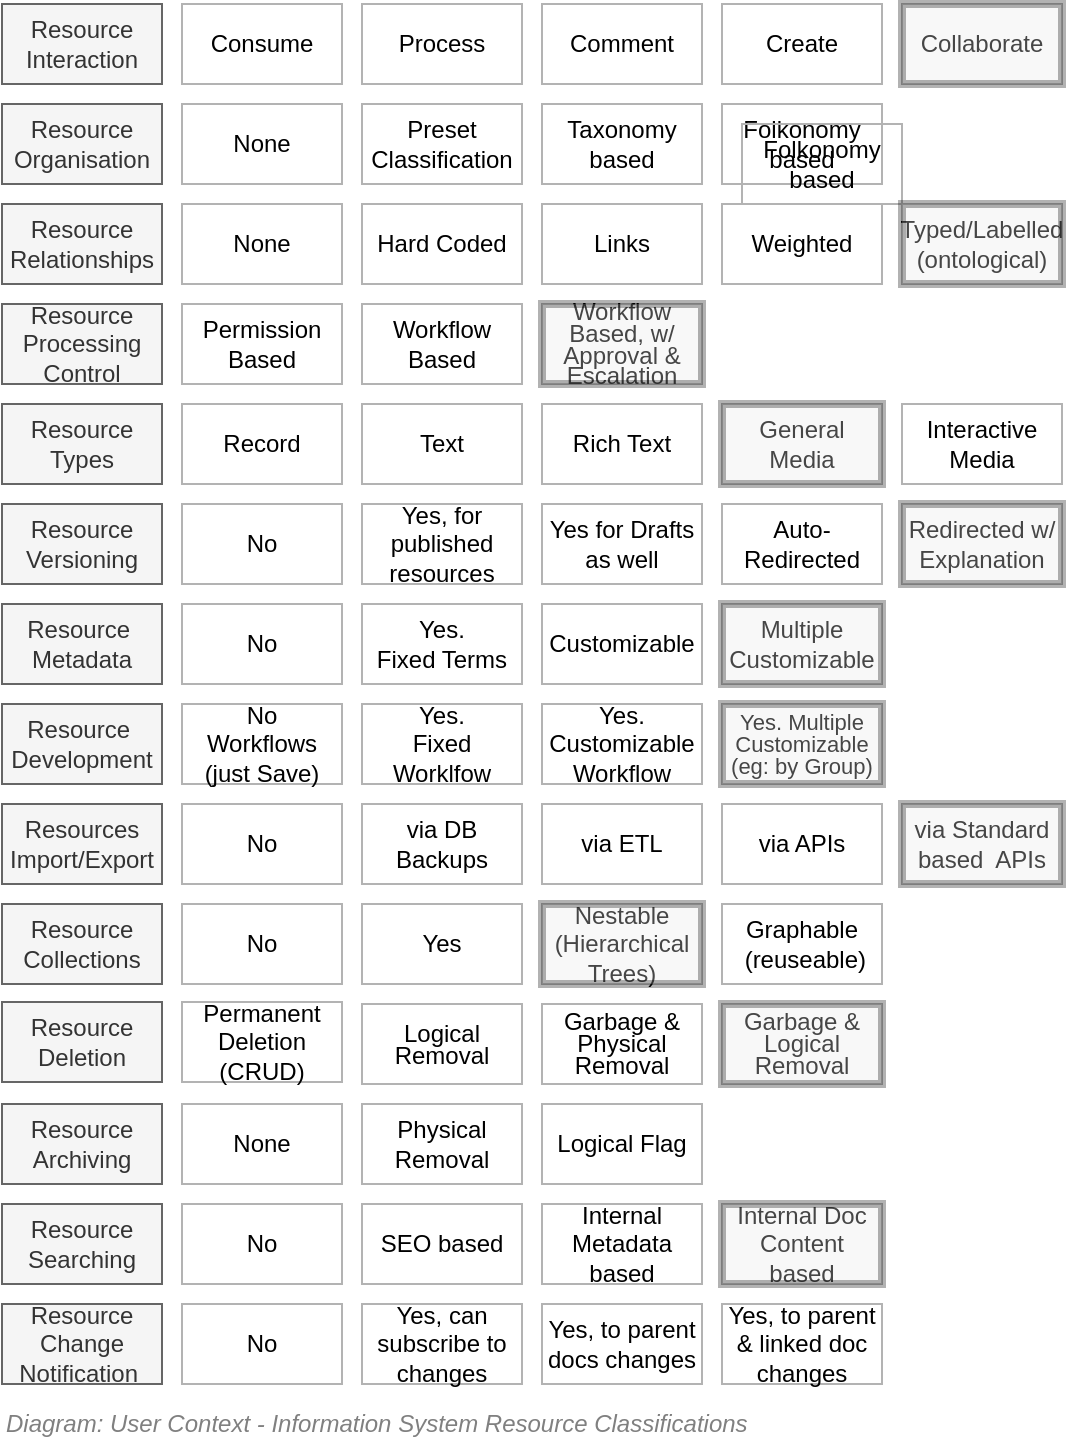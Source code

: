 <mxfile compressed="false" version="17.5.0" type="google">
  <diagram id="2QMbMTIytGWuBn-0junR" name="User Context/Resource Classifications">
    <mxGraphModel grid="1" page="1" gridSize="10" guides="1" tooltips="1" connect="1" arrows="1" fold="1" pageScale="1" pageWidth="850" pageHeight="1100" math="0" shadow="0">
      <root>
        <mxCell id="gPSXmgNhfjr7eHuJ0MvQ-0" />
        <mxCell id="gPSXmgNhfjr7eHuJ0MvQ-1" parent="gPSXmgNhfjr7eHuJ0MvQ-0" />
        <mxCell id="gPSXmgNhfjr7eHuJ0MvQ-2" value="Resource&lt;br&gt;Interaction" style="rounded=0;whiteSpace=wrap;html=1;shadow=0;glass=0;comic=0;strokeColor=#666666;fillColor=#f5f5f5;fontSize=12;align=center;fontColor=#333333;" vertex="1" parent="gPSXmgNhfjr7eHuJ0MvQ-1">
          <mxGeometry x="120" y="200" width="80" height="40" as="geometry" />
        </mxCell>
        <mxCell id="gPSXmgNhfjr7eHuJ0MvQ-3" value="Consume" style="rounded=0;whiteSpace=wrap;html=1;shadow=0;glass=0;comic=0;strokeColor=#B3B3B3;fillColor=none;fontSize=12;align=center;" vertex="1" parent="gPSXmgNhfjr7eHuJ0MvQ-1">
          <mxGeometry x="210" y="200" width="80" height="40" as="geometry" />
        </mxCell>
        <mxCell id="gPSXmgNhfjr7eHuJ0MvQ-4" value="Comment" style="rounded=0;whiteSpace=wrap;html=1;shadow=0;glass=0;comic=0;strokeColor=#B3B3B3;fillColor=none;fontSize=12;align=center;" vertex="1" parent="gPSXmgNhfjr7eHuJ0MvQ-1">
          <mxGeometry x="390" y="200" width="80" height="40" as="geometry" />
        </mxCell>
        <mxCell id="gPSXmgNhfjr7eHuJ0MvQ-5" value="Collaborate" style="rounded=0;whiteSpace=wrap;html=1;shadow=0;glass=0;comic=0;strokeColor=#B3B3B3;fillColor=none;fontSize=12;align=center;" vertex="1" parent="gPSXmgNhfjr7eHuJ0MvQ-1">
          <mxGeometry x="570" y="200" width="80" height="40" as="geometry" />
        </mxCell>
        <mxCell id="gPSXmgNhfjr7eHuJ0MvQ-6" value="Create" style="rounded=0;whiteSpace=wrap;html=1;shadow=0;glass=0;comic=0;strokeColor=#B3B3B3;fillColor=none;fontSize=12;align=center;" vertex="1" parent="gPSXmgNhfjr7eHuJ0MvQ-1">
          <mxGeometry x="480" y="200" width="80" height="40" as="geometry" />
        </mxCell>
        <mxCell id="gPSXmgNhfjr7eHuJ0MvQ-7" value="Resource Types" style="rounded=0;whiteSpace=wrap;html=1;shadow=0;glass=0;comic=0;strokeColor=#666666;fillColor=#f5f5f5;fontSize=12;align=center;fontColor=#333333;" vertex="1" parent="gPSXmgNhfjr7eHuJ0MvQ-1">
          <mxGeometry x="120" y="400" width="80" height="40" as="geometry" />
        </mxCell>
        <mxCell id="gPSXmgNhfjr7eHuJ0MvQ-8" value="Resource&amp;nbsp;&lt;br style=&quot;font-size: 12px&quot;&gt;Development" style="rounded=0;whiteSpace=wrap;html=1;shadow=0;glass=0;comic=0;strokeColor=#666666;fillColor=#f5f5f5;fontSize=12;align=center;fontColor=#333333;" vertex="1" parent="gPSXmgNhfjr7eHuJ0MvQ-1">
          <mxGeometry x="120" y="550" width="80" height="40" as="geometry" />
        </mxCell>
        <mxCell id="gPSXmgNhfjr7eHuJ0MvQ-9" value="No&lt;br&gt;Workflows (just Save)" style="rounded=0;whiteSpace=wrap;html=1;shadow=0;glass=0;comic=0;strokeColor=#B3B3B3;fillColor=none;fontSize=12;align=center;" vertex="1" parent="gPSXmgNhfjr7eHuJ0MvQ-1">
          <mxGeometry x="210" y="550" width="80" height="40" as="geometry" />
        </mxCell>
        <mxCell id="gPSXmgNhfjr7eHuJ0MvQ-10" value="Yes.&lt;br style=&quot;font-size: 12px&quot;&gt;Fixed Worklfow" style="rounded=0;whiteSpace=wrap;html=1;shadow=0;glass=0;comic=0;strokeColor=#B3B3B3;fillColor=none;fontSize=12;align=center;" vertex="1" parent="gPSXmgNhfjr7eHuJ0MvQ-1">
          <mxGeometry x="300" y="550" width="80" height="40" as="geometry" />
        </mxCell>
        <mxCell id="gPSXmgNhfjr7eHuJ0MvQ-11" value="Yes.&lt;br&gt;Customizable Workflow" style="rounded=0;whiteSpace=wrap;html=1;shadow=0;glass=0;comic=0;strokeColor=#B3B3B3;fillColor=none;fontSize=12;align=center;" vertex="1" parent="gPSXmgNhfjr7eHuJ0MvQ-1">
          <mxGeometry x="390" y="550" width="80" height="40" as="geometry" />
        </mxCell>
        <mxCell id="gPSXmgNhfjr7eHuJ0MvQ-12" value="&lt;p style=&quot;line-height: 100% ; font-size: 11px&quot;&gt;Yes. Multiple&lt;br style=&quot;font-size: 12px&quot;&gt;Customizable (eg: by Group)&lt;/p&gt;" style="rounded=0;whiteSpace=wrap;html=1;shadow=0;glass=0;comic=0;strokeColor=#B3B3B3;fillColor=none;fontSize=12;align=center;" vertex="1" parent="gPSXmgNhfjr7eHuJ0MvQ-1">
          <mxGeometry x="480" y="550" width="80" height="40" as="geometry" />
        </mxCell>
        <mxCell id="gPSXmgNhfjr7eHuJ0MvQ-13" value="Resource&amp;nbsp;&lt;br style=&quot;font-size: 12px&quot;&gt;Metadata" style="rounded=0;whiteSpace=wrap;html=1;shadow=0;glass=0;comic=0;strokeColor=#666666;fillColor=#f5f5f5;fontSize=12;align=center;fontColor=#333333;" vertex="1" parent="gPSXmgNhfjr7eHuJ0MvQ-1">
          <mxGeometry x="120" y="500" width="80" height="40" as="geometry" />
        </mxCell>
        <mxCell id="gPSXmgNhfjr7eHuJ0MvQ-14" value="No" style="rounded=0;whiteSpace=wrap;html=1;shadow=0;glass=0;comic=0;strokeColor=#B3B3B3;fillColor=none;fontSize=12;align=center;" vertex="1" parent="gPSXmgNhfjr7eHuJ0MvQ-1">
          <mxGeometry x="210" y="500" width="80" height="40" as="geometry" />
        </mxCell>
        <mxCell id="gPSXmgNhfjr7eHuJ0MvQ-15" value="Yes.&lt;br style=&quot;font-size: 12px&quot;&gt;Fixed Terms" style="rounded=0;whiteSpace=wrap;html=1;shadow=0;glass=0;comic=0;strokeColor=#B3B3B3;fillColor=none;fontSize=12;align=center;" vertex="1" parent="gPSXmgNhfjr7eHuJ0MvQ-1">
          <mxGeometry x="300" y="500" width="80" height="40" as="geometry" />
        </mxCell>
        <mxCell id="gPSXmgNhfjr7eHuJ0MvQ-16" value="Customizable" style="rounded=0;whiteSpace=wrap;html=1;shadow=0;glass=0;comic=0;strokeColor=#B3B3B3;fillColor=none;fontSize=12;align=center;" vertex="1" parent="gPSXmgNhfjr7eHuJ0MvQ-1">
          <mxGeometry x="390" y="500" width="80" height="40" as="geometry" />
        </mxCell>
        <mxCell id="gPSXmgNhfjr7eHuJ0MvQ-17" value="Multiple&lt;br style=&quot;font-size: 12px;&quot;&gt;Customizable" style="rounded=0;whiteSpace=wrap;html=1;shadow=0;glass=0;comic=0;strokeColor=#B3B3B3;fillColor=none;fontSize=12;align=center;" vertex="1" parent="gPSXmgNhfjr7eHuJ0MvQ-1">
          <mxGeometry x="480" y="500" width="80" height="40" as="geometry" />
        </mxCell>
        <mxCell id="gPSXmgNhfjr7eHuJ0MvQ-18" value="No" style="rounded=0;whiteSpace=wrap;html=1;shadow=0;glass=0;comic=0;strokeColor=#B3B3B3;fillColor=none;fontSize=12;align=center;" vertex="1" parent="gPSXmgNhfjr7eHuJ0MvQ-1">
          <mxGeometry x="210" y="450" width="80" height="40" as="geometry" />
        </mxCell>
        <mxCell id="gPSXmgNhfjr7eHuJ0MvQ-19" value="Resource Versioning" style="rounded=0;whiteSpace=wrap;html=1;shadow=0;glass=0;comic=0;strokeColor=#666666;fillColor=#f5f5f5;fontSize=12;align=center;fontColor=#333333;" vertex="1" parent="gPSXmgNhfjr7eHuJ0MvQ-1">
          <mxGeometry x="120" y="450" width="80" height="40" as="geometry" />
        </mxCell>
        <mxCell id="gPSXmgNhfjr7eHuJ0MvQ-20" value="Yes, for published resources" style="rounded=0;whiteSpace=wrap;html=1;shadow=0;glass=0;comic=0;strokeColor=#B3B3B3;fillColor=none;fontSize=12;align=center;" vertex="1" parent="gPSXmgNhfjr7eHuJ0MvQ-1">
          <mxGeometry x="300" y="450" width="80" height="40" as="geometry" />
        </mxCell>
        <mxCell id="gPSXmgNhfjr7eHuJ0MvQ-21" value="Redirected w/ Explanation" style="rounded=0;whiteSpace=wrap;html=1;shadow=0;glass=0;comic=0;strokeColor=#B3B3B3;fillColor=none;fontSize=12;align=center;" vertex="1" parent="gPSXmgNhfjr7eHuJ0MvQ-1">
          <mxGeometry x="570" y="450" width="80" height="40" as="geometry" />
        </mxCell>
        <mxCell id="gPSXmgNhfjr7eHuJ0MvQ-22" value="Record" style="rounded=0;whiteSpace=wrap;html=1;shadow=0;glass=0;comic=0;strokeColor=#B3B3B3;fillColor=none;fontSize=12;align=center;" vertex="1" parent="gPSXmgNhfjr7eHuJ0MvQ-1">
          <mxGeometry x="210" y="400" width="80" height="40" as="geometry" />
        </mxCell>
        <mxCell id="gPSXmgNhfjr7eHuJ0MvQ-23" value="Resource Processing Control" style="rounded=0;whiteSpace=wrap;html=1;shadow=0;glass=0;comic=0;strokeColor=#666666;fillColor=#f5f5f5;fontSize=12;align=center;fontColor=#333333;" vertex="1" parent="gPSXmgNhfjr7eHuJ0MvQ-1">
          <mxGeometry x="120" y="350" width="80" height="40" as="geometry" />
        </mxCell>
        <mxCell id="gPSXmgNhfjr7eHuJ0MvQ-24" value="Permission Based" style="rounded=0;whiteSpace=wrap;html=1;shadow=0;glass=0;comic=0;strokeColor=#B3B3B3;fillColor=none;fontSize=12;align=center;" vertex="1" parent="gPSXmgNhfjr7eHuJ0MvQ-1">
          <mxGeometry x="210" y="350" width="80" height="40" as="geometry" />
        </mxCell>
        <mxCell id="gPSXmgNhfjr7eHuJ0MvQ-25" value="Workflow Based" style="rounded=0;whiteSpace=wrap;html=1;shadow=0;glass=0;comic=0;strokeColor=#B3B3B3;fillColor=none;fontSize=12;align=center;" vertex="1" parent="gPSXmgNhfjr7eHuJ0MvQ-1">
          <mxGeometry x="300" y="350" width="80" height="40" as="geometry" />
        </mxCell>
        <mxCell id="gPSXmgNhfjr7eHuJ0MvQ-26" value="&lt;p style=&quot;line-height: 90%&quot;&gt;Workflow Based, w/ Approval &amp;amp; Escalation&lt;/p&gt;" style="rounded=0;whiteSpace=wrap;html=1;shadow=0;glass=0;comic=0;strokeColor=#B3B3B3;fillColor=none;fontSize=12;align=center;" vertex="1" parent="gPSXmgNhfjr7eHuJ0MvQ-1">
          <mxGeometry x="390" y="350" width="80" height="40" as="geometry" />
        </mxCell>
        <mxCell id="gPSXmgNhfjr7eHuJ0MvQ-27" value="Resource Deletion" style="rounded=0;whiteSpace=wrap;html=1;shadow=0;glass=0;comic=0;strokeColor=#666666;fillColor=#f5f5f5;fontSize=12;align=center;fontColor=#333333;" vertex="1" parent="gPSXmgNhfjr7eHuJ0MvQ-1">
          <mxGeometry x="120" y="699" width="80" height="40" as="geometry" />
        </mxCell>
        <mxCell id="gPSXmgNhfjr7eHuJ0MvQ-28" value="Permanent Deletion (CRUD)" style="rounded=0;whiteSpace=wrap;html=1;shadow=0;glass=0;comic=0;strokeColor=#B3B3B3;fillColor=none;fontSize=12;align=center;" vertex="1" parent="gPSXmgNhfjr7eHuJ0MvQ-1">
          <mxGeometry x="210" y="699" width="80" height="40" as="geometry" />
        </mxCell>
        <mxCell id="gPSXmgNhfjr7eHuJ0MvQ-31" value="Resources&lt;br&gt;Import/Export &lt;br&gt;" style="rounded=0;whiteSpace=wrap;html=1;shadow=0;glass=0;comic=0;strokeColor=#666666;fillColor=#f5f5f5;fontSize=12;align=center;fontColor=#333333;" vertex="1" parent="gPSXmgNhfjr7eHuJ0MvQ-1">
          <mxGeometry x="120" y="600" width="80" height="40" as="geometry" />
        </mxCell>
        <mxCell id="gPSXmgNhfjr7eHuJ0MvQ-32" value="No" style="rounded=0;whiteSpace=wrap;html=1;shadow=0;glass=0;comic=0;strokeColor=#B3B3B3;fillColor=none;fontSize=12;align=center;" vertex="1" parent="gPSXmgNhfjr7eHuJ0MvQ-1">
          <mxGeometry x="210" y="600" width="80" height="40" as="geometry" />
        </mxCell>
        <mxCell id="gPSXmgNhfjr7eHuJ0MvQ-33" value="via ETL" style="rounded=0;whiteSpace=wrap;html=1;shadow=0;glass=0;comic=0;strokeColor=#B3B3B3;fillColor=none;fontSize=12;align=center;" vertex="1" parent="gPSXmgNhfjr7eHuJ0MvQ-1">
          <mxGeometry x="390" y="600" width="80" height="40" as="geometry" />
        </mxCell>
        <mxCell id="gPSXmgNhfjr7eHuJ0MvQ-34" value="via DB Backups" style="rounded=0;whiteSpace=wrap;html=1;shadow=0;glass=0;comic=0;strokeColor=#B3B3B3;fillColor=none;fontSize=12;align=center;" vertex="1" parent="gPSXmgNhfjr7eHuJ0MvQ-1">
          <mxGeometry x="300" y="600" width="80" height="40" as="geometry" />
        </mxCell>
        <mxCell id="gPSXmgNhfjr7eHuJ0MvQ-35" value="via APIs" style="rounded=0;whiteSpace=wrap;html=1;shadow=0;glass=0;comic=0;strokeColor=#B3B3B3;fillColor=none;fontSize=12;align=center;" vertex="1" parent="gPSXmgNhfjr7eHuJ0MvQ-1">
          <mxGeometry x="480" y="600" width="80" height="40" as="geometry" />
        </mxCell>
        <mxCell id="gPSXmgNhfjr7eHuJ0MvQ-36" value="via Standard based&amp;nbsp; APIs" style="rounded=0;whiteSpace=wrap;html=1;shadow=0;glass=0;comic=0;strokeColor=#B3B3B3;fillColor=none;fontSize=12;align=center;" vertex="1" parent="gPSXmgNhfjr7eHuJ0MvQ-1">
          <mxGeometry x="570" y="600" width="80" height="40" as="geometry" />
        </mxCell>
        <mxCell id="gPSXmgNhfjr7eHuJ0MvQ-37" value="Resource Collections" style="rounded=0;whiteSpace=wrap;html=1;shadow=0;glass=0;comic=0;strokeColor=#666666;fillColor=#f5f5f5;fontSize=12;align=center;fontColor=#333333;" vertex="1" parent="gPSXmgNhfjr7eHuJ0MvQ-1">
          <mxGeometry x="120" y="650" width="80" height="40" as="geometry" />
        </mxCell>
        <mxCell id="gPSXmgNhfjr7eHuJ0MvQ-38" value="No" style="rounded=0;whiteSpace=wrap;html=1;shadow=0;glass=0;comic=0;strokeColor=#B3B3B3;fillColor=none;fontSize=12;align=center;" vertex="1" parent="gPSXmgNhfjr7eHuJ0MvQ-1">
          <mxGeometry x="210" y="650" width="80" height="40" as="geometry" />
        </mxCell>
        <mxCell id="gPSXmgNhfjr7eHuJ0MvQ-39" value="Yes" style="rounded=0;whiteSpace=wrap;html=1;shadow=0;glass=0;comic=0;strokeColor=#B3B3B3;fillColor=none;fontSize=12;align=center;" vertex="1" parent="gPSXmgNhfjr7eHuJ0MvQ-1">
          <mxGeometry x="300" y="650" width="80" height="40" as="geometry" />
        </mxCell>
        <mxCell id="gPSXmgNhfjr7eHuJ0MvQ-40" value="Nestable (Hierarchical Trees)" style="rounded=0;whiteSpace=wrap;html=1;shadow=0;glass=0;comic=0;strokeColor=#B3B3B3;fillColor=none;fontSize=12;align=center;" vertex="1" parent="gPSXmgNhfjr7eHuJ0MvQ-1">
          <mxGeometry x="390" y="650" width="80" height="40" as="geometry" />
        </mxCell>
        <mxCell id="gPSXmgNhfjr7eHuJ0MvQ-41" value="Graphable&lt;br&gt;&amp;nbsp;(reuseable)" style="rounded=0;whiteSpace=wrap;html=1;shadow=0;glass=0;comic=0;strokeColor=#B3B3B3;fillColor=none;fontSize=12;align=center;" vertex="1" parent="gPSXmgNhfjr7eHuJ0MvQ-1">
          <mxGeometry x="480" y="650" width="80" height="40" as="geometry" />
        </mxCell>
        <mxCell id="gPSXmgNhfjr7eHuJ0MvQ-42" value="Resource Searching" style="rounded=0;whiteSpace=wrap;html=1;shadow=0;glass=0;comic=0;strokeColor=#666666;fillColor=#f5f5f5;fontSize=12;align=center;fontColor=#333333;" vertex="1" parent="gPSXmgNhfjr7eHuJ0MvQ-1">
          <mxGeometry x="120" y="800" width="80" height="40" as="geometry" />
        </mxCell>
        <mxCell id="gPSXmgNhfjr7eHuJ0MvQ-43" value="No" style="rounded=0;whiteSpace=wrap;html=1;shadow=0;glass=0;comic=0;strokeColor=#B3B3B3;fillColor=none;fontSize=12;align=center;" vertex="1" parent="gPSXmgNhfjr7eHuJ0MvQ-1">
          <mxGeometry x="210" y="850" width="80" height="40" as="geometry" />
        </mxCell>
        <mxCell id="gPSXmgNhfjr7eHuJ0MvQ-44" value="SEO based" style="rounded=0;whiteSpace=wrap;html=1;shadow=0;glass=0;comic=0;strokeColor=#B3B3B3;fillColor=none;fontSize=12;align=center;" vertex="1" parent="gPSXmgNhfjr7eHuJ0MvQ-1">
          <mxGeometry x="300" y="800" width="80" height="40" as="geometry" />
        </mxCell>
        <mxCell id="gPSXmgNhfjr7eHuJ0MvQ-45" value="Internal&lt;br&gt;Metadata based" style="rounded=0;whiteSpace=wrap;html=1;shadow=0;glass=0;comic=0;strokeColor=#B3B3B3;fillColor=none;fontSize=12;align=center;" vertex="1" parent="gPSXmgNhfjr7eHuJ0MvQ-1">
          <mxGeometry x="390" y="800" width="80" height="40" as="geometry" />
        </mxCell>
        <mxCell id="gPSXmgNhfjr7eHuJ0MvQ-46" value="Internal Doc Content based" style="rounded=0;whiteSpace=wrap;html=1;shadow=0;glass=0;comic=0;strokeColor=#B3B3B3;fillColor=none;fontSize=12;align=center;" vertex="1" parent="gPSXmgNhfjr7eHuJ0MvQ-1">
          <mxGeometry x="480" y="800" width="80" height="40" as="geometry" />
        </mxCell>
        <mxCell id="gPSXmgNhfjr7eHuJ0MvQ-47" value="Resource&lt;br&gt;Change Notification&amp;nbsp;" style="rounded=0;whiteSpace=wrap;html=1;shadow=0;glass=0;comic=0;strokeColor=#666666;fillColor=#f5f5f5;fontSize=12;align=center;fontColor=#333333;" vertex="1" parent="gPSXmgNhfjr7eHuJ0MvQ-1">
          <mxGeometry x="120" y="850" width="80" height="40" as="geometry" />
        </mxCell>
        <mxCell id="gPSXmgNhfjr7eHuJ0MvQ-48" value="No" style="rounded=0;whiteSpace=wrap;html=1;shadow=0;glass=0;comic=0;strokeColor=#B3B3B3;fillColor=none;fontSize=12;align=center;" vertex="1" parent="gPSXmgNhfjr7eHuJ0MvQ-1">
          <mxGeometry x="210" y="800" width="80" height="40" as="geometry" />
        </mxCell>
        <mxCell id="gPSXmgNhfjr7eHuJ0MvQ-49" value="Yes, can subscribe to changes" style="rounded=0;whiteSpace=wrap;html=1;shadow=0;glass=0;comic=0;strokeColor=#B3B3B3;fillColor=none;fontSize=12;align=center;" vertex="1" parent="gPSXmgNhfjr7eHuJ0MvQ-1">
          <mxGeometry x="300" y="850" width="80" height="40" as="geometry" />
        </mxCell>
        <mxCell id="gPSXmgNhfjr7eHuJ0MvQ-50" value="Yes, to parent &amp;amp; linked doc changes" style="rounded=0;whiteSpace=wrap;html=1;shadow=0;glass=0;comic=0;strokeColor=#B3B3B3;fillColor=none;fontSize=12;align=center;" vertex="1" parent="gPSXmgNhfjr7eHuJ0MvQ-1">
          <mxGeometry x="480" y="850" width="80" height="40" as="geometry" />
        </mxCell>
        <mxCell id="gPSXmgNhfjr7eHuJ0MvQ-51" value="Yes, to parent docs changes" style="rounded=0;whiteSpace=wrap;html=1;shadow=0;glass=0;comic=0;strokeColor=#B3B3B3;fillColor=none;fontSize=12;align=center;" vertex="1" parent="gPSXmgNhfjr7eHuJ0MvQ-1">
          <mxGeometry x="390" y="850" width="80" height="40" as="geometry" />
        </mxCell>
        <mxCell id="gPSXmgNhfjr7eHuJ0MvQ-52" value="Process" style="rounded=0;whiteSpace=wrap;html=1;shadow=0;glass=0;comic=0;strokeColor=#B3B3B3;fillColor=none;fontSize=12;align=center;" vertex="1" parent="gPSXmgNhfjr7eHuJ0MvQ-1">
          <mxGeometry x="300" y="200" width="80" height="40" as="geometry" />
        </mxCell>
        <mxCell id="gPSXmgNhfjr7eHuJ0MvQ-53" value="Resource Organisation" style="rounded=0;whiteSpace=wrap;html=1;shadow=0;glass=0;comic=0;strokeColor=#666666;fillColor=#f5f5f5;fontSize=12;align=center;fontColor=#333333;" vertex="1" parent="gPSXmgNhfjr7eHuJ0MvQ-1">
          <mxGeometry x="120" y="250" width="80" height="40" as="geometry" />
        </mxCell>
        <mxCell id="gPSXmgNhfjr7eHuJ0MvQ-54" value="None" style="rounded=0;whiteSpace=wrap;html=1;shadow=0;glass=0;comic=0;strokeColor=#B3B3B3;fillColor=none;fontSize=12;align=center;" vertex="1" parent="gPSXmgNhfjr7eHuJ0MvQ-1">
          <mxGeometry x="210" y="250" width="80" height="40" as="geometry" />
        </mxCell>
        <mxCell id="gPSXmgNhfjr7eHuJ0MvQ-55" value="Taxonomy based" style="rounded=0;whiteSpace=wrap;html=1;shadow=0;glass=0;comic=0;strokeColor=#B3B3B3;fillColor=none;fontSize=12;align=center;" vertex="1" parent="gPSXmgNhfjr7eHuJ0MvQ-1">
          <mxGeometry x="390" y="250" width="80" height="40" as="geometry" />
        </mxCell>
        <mxCell id="gPSXmgNhfjr7eHuJ0MvQ-57" value="Folkonomy based" style="rounded=0;whiteSpace=wrap;html=1;shadow=0;glass=0;comic=0;strokeColor=#B3B3B3;fillColor=none;fontSize=12;align=center;" vertex="1" parent="gPSXmgNhfjr7eHuJ0MvQ-1">
          <mxGeometry x="480" y="250" width="80" height="40" as="geometry" />
        </mxCell>
        <mxCell id="gPSXmgNhfjr7eHuJ0MvQ-58" value="Preset Classification" style="rounded=0;whiteSpace=wrap;html=1;shadow=0;glass=0;comic=0;strokeColor=#B3B3B3;fillColor=none;fontSize=12;align=center;" vertex="1" parent="gPSXmgNhfjr7eHuJ0MvQ-1">
          <mxGeometry x="300" y="250" width="80" height="40" as="geometry" />
        </mxCell>
        <mxCell id="cUf6KAZf7SIh75PGXc1E-0" value="Resource Relationships" style="rounded=0;whiteSpace=wrap;html=1;shadow=0;glass=0;comic=0;strokeColor=#666666;fillColor=#f5f5f5;fontSize=12;align=center;fontColor=#333333;" vertex="1" parent="gPSXmgNhfjr7eHuJ0MvQ-1">
          <mxGeometry x="120" y="300" width="80" height="40" as="geometry" />
        </mxCell>
        <mxCell id="cUf6KAZf7SIh75PGXc1E-1" value="None" style="rounded=0;whiteSpace=wrap;html=1;shadow=0;glass=0;comic=0;strokeColor=#B3B3B3;fillColor=none;fontSize=12;align=center;" vertex="1" parent="gPSXmgNhfjr7eHuJ0MvQ-1">
          <mxGeometry x="210" y="300" width="80" height="40" as="geometry" />
        </mxCell>
        <mxCell id="cUf6KAZf7SIh75PGXc1E-2" value="Hard Coded" style="rounded=0;whiteSpace=wrap;html=1;shadow=0;glass=0;comic=0;strokeColor=#B3B3B3;fillColor=none;fontSize=12;align=center;" vertex="1" parent="gPSXmgNhfjr7eHuJ0MvQ-1">
          <mxGeometry x="300" y="300" width="80" height="40" as="geometry" />
        </mxCell>
        <mxCell id="cUf6KAZf7SIh75PGXc1E-3" value="Links" style="rounded=0;whiteSpace=wrap;html=1;shadow=0;glass=0;comic=0;strokeColor=#B3B3B3;fillColor=none;fontSize=12;align=center;" vertex="1" parent="gPSXmgNhfjr7eHuJ0MvQ-1">
          <mxGeometry x="390" y="300" width="80" height="40" as="geometry" />
        </mxCell>
        <mxCell id="cUf6KAZf7SIh75PGXc1E-4" value="Weighted" style="rounded=0;whiteSpace=wrap;html=1;shadow=0;glass=0;comic=0;strokeColor=#B3B3B3;fillColor=none;fontSize=12;align=center;" vertex="1" parent="gPSXmgNhfjr7eHuJ0MvQ-1">
          <mxGeometry x="480" y="300" width="80" height="40" as="geometry" />
        </mxCell>
        <mxCell id="cUf6KAZf7SIh75PGXc1E-5" value="Typed/Labelled&lt;br&gt;(ontological)" style="rounded=0;whiteSpace=wrap;html=1;shadow=0;glass=0;comic=0;strokeColor=#B3B3B3;fillColor=none;fontSize=12;align=center;" vertex="1" parent="gPSXmgNhfjr7eHuJ0MvQ-1">
          <mxGeometry x="570" y="300" width="80" height="40" as="geometry" />
        </mxCell>
        <mxCell id="cUf6KAZf7SIh75PGXc1E-7" value="Rich Text" style="rounded=0;whiteSpace=wrap;html=1;shadow=0;glass=0;comic=0;strokeColor=#B3B3B3;fillColor=none;fontSize=12;align=center;" vertex="1" parent="gPSXmgNhfjr7eHuJ0MvQ-1">
          <mxGeometry x="390" y="400" width="80" height="40" as="geometry" />
        </mxCell>
        <mxCell id="cUf6KAZf7SIh75PGXc1E-8" value="Text" style="rounded=0;whiteSpace=wrap;html=1;shadow=0;glass=0;comic=0;strokeColor=#B3B3B3;fillColor=none;fontSize=12;align=center;" vertex="1" parent="gPSXmgNhfjr7eHuJ0MvQ-1">
          <mxGeometry x="300" y="400" width="80" height="40" as="geometry" />
        </mxCell>
        <mxCell id="cUf6KAZf7SIh75PGXc1E-11" value="Interactive Media" style="rounded=0;whiteSpace=wrap;html=1;shadow=0;glass=0;comic=0;strokeColor=#B3B3B3;fillColor=none;fontSize=12;align=center;" vertex="1" parent="gPSXmgNhfjr7eHuJ0MvQ-1">
          <mxGeometry x="570" y="400" width="80" height="40" as="geometry" />
        </mxCell>
        <mxCell id="cUf6KAZf7SIh75PGXc1E-12" value="General Media" style="rounded=0;whiteSpace=wrap;html=1;shadow=0;glass=0;comic=0;strokeColor=#B3B3B3;fillColor=none;fontSize=12;align=center;" vertex="1" parent="gPSXmgNhfjr7eHuJ0MvQ-1">
          <mxGeometry x="480" y="400" width="80" height="40" as="geometry" />
        </mxCell>
        <mxCell id="cUf6KAZf7SIh75PGXc1E-13" value="Auto-Redirected" style="rounded=0;whiteSpace=wrap;html=1;shadow=0;glass=0;comic=0;strokeColor=#B3B3B3;fillColor=none;fontSize=12;align=center;" vertex="1" parent="gPSXmgNhfjr7eHuJ0MvQ-1">
          <mxGeometry x="480" y="450" width="80" height="40" as="geometry" />
        </mxCell>
        <mxCell id="cUf6KAZf7SIh75PGXc1E-14" value="Yes for Drafts as well" style="rounded=0;whiteSpace=wrap;html=1;shadow=0;glass=0;comic=0;strokeColor=#B3B3B3;fillColor=none;fontSize=12;align=center;" vertex="1" parent="gPSXmgNhfjr7eHuJ0MvQ-1">
          <mxGeometry x="390" y="450" width="80" height="40" as="geometry" />
        </mxCell>
        <mxCell id="WAHeDtmnnwMSgZv8YAXB-4" value="Folkonomy based" style="rounded=0;whiteSpace=wrap;html=1;shadow=0;glass=0;comic=0;strokeColor=#B3B3B3;fillColor=none;fontSize=12;align=center;" vertex="1" parent="gPSXmgNhfjr7eHuJ0MvQ-1">
          <mxGeometry x="490" y="260" width="80" height="40" as="geometry" />
        </mxCell>
        <mxCell id="WAHeDtmnnwMSgZv8YAXB-14" value="&lt;p style=&quot;line-height: 90%&quot;&gt;Logical Removal&lt;/p&gt;" style="rounded=0;whiteSpace=wrap;html=1;shadow=0;glass=0;comic=0;strokeColor=#B3B3B3;fillColor=none;fontSize=12;align=center;" vertex="1" parent="gPSXmgNhfjr7eHuJ0MvQ-1">
          <mxGeometry x="300" y="700" width="80" height="40" as="geometry" />
        </mxCell>
        <mxCell id="WAHeDtmnnwMSgZv8YAXB-15" value="&lt;p style=&quot;line-height: 90%&quot;&gt;Garbage &amp;amp; Logical Removal&lt;/p&gt;" style="rounded=0;whiteSpace=wrap;html=1;shadow=0;glass=0;comic=0;strokeColor=#B3B3B3;fillColor=none;fontSize=12;align=center;" vertex="1" parent="gPSXmgNhfjr7eHuJ0MvQ-1">
          <mxGeometry x="480" y="700" width="80" height="40" as="geometry" />
        </mxCell>
        <mxCell id="WAHeDtmnnwMSgZv8YAXB-16" value="&lt;p style=&quot;line-height: 90%&quot;&gt;Garbage &amp;amp; Physical Removal&lt;/p&gt;" style="rounded=0;whiteSpace=wrap;html=1;shadow=0;glass=0;comic=0;strokeColor=#B3B3B3;fillColor=none;fontSize=12;align=center;" vertex="1" parent="gPSXmgNhfjr7eHuJ0MvQ-1">
          <mxGeometry x="390" y="700" width="80" height="40" as="geometry" />
        </mxCell>
        <mxCell id="eLKvRL_CaH1CShk-Nnx2-8" value="Resource Archiving" style="rounded=0;whiteSpace=wrap;html=1;shadow=0;glass=0;comic=0;strokeColor=#666666;fillColor=#f5f5f5;fontSize=12;align=center;fontColor=#333333;" vertex="1" parent="gPSXmgNhfjr7eHuJ0MvQ-1">
          <mxGeometry x="120" y="750" width="80" height="40" as="geometry" />
        </mxCell>
        <mxCell id="eLKvRL_CaH1CShk-Nnx2-9" value="None" style="rounded=0;whiteSpace=wrap;html=1;shadow=0;glass=0;comic=0;strokeColor=#B3B3B3;fillColor=none;fontSize=12;align=center;" vertex="1" parent="gPSXmgNhfjr7eHuJ0MvQ-1">
          <mxGeometry x="210" y="750" width="80" height="40" as="geometry" />
        </mxCell>
        <mxCell id="eLKvRL_CaH1CShk-Nnx2-10" value="Physical Removal" style="rounded=0;whiteSpace=wrap;html=1;shadow=0;glass=0;comic=0;strokeColor=#B3B3B3;fillColor=none;fontSize=12;align=center;" vertex="1" parent="gPSXmgNhfjr7eHuJ0MvQ-1">
          <mxGeometry x="300" y="750" width="80" height="40" as="geometry" />
        </mxCell>
        <mxCell id="eLKvRL_CaH1CShk-Nnx2-11" value="Logical Flag" style="rounded=0;whiteSpace=wrap;html=1;shadow=0;glass=0;comic=0;strokeColor=#B3B3B3;fillColor=none;fontSize=12;align=center;" vertex="1" parent="gPSXmgNhfjr7eHuJ0MvQ-1">
          <mxGeometry x="390" y="750" width="80" height="40" as="geometry" />
        </mxCell>
        <mxCell id="eLKvRL_CaH1CShk-Nnx2-1" value="Forbidden" parent="gPSXmgNhfjr7eHuJ0MvQ-0" />
        <mxCell id="eLKvRL_CaH1CShk-Nnx2-2" value="" style="shape=image;html=1;verticalAlign=top;verticalLabelPosition=bottom;labelBackgroundColor=#ffffff;imageAspect=0;aspect=fixed;image=https://cdn4.iconfinder.com/data/icons/feather/24/x-128.png;opacity=30;" vertex="1" parent="eLKvRL_CaH1CShk-Nnx2-1">
          <mxGeometry x="230" y="500.67" width="40" height="40" as="geometry" />
        </mxCell>
        <mxCell id="eLKvRL_CaH1CShk-Nnx2-3" value="" style="shape=image;html=1;verticalAlign=top;verticalLabelPosition=bottom;labelBackgroundColor=#ffffff;imageAspect=0;aspect=fixed;image=https://cdn4.iconfinder.com/data/icons/feather/24/x-128.png;opacity=30;" vertex="1" parent="eLKvRL_CaH1CShk-Nnx2-1">
          <mxGeometry x="320" y="600.67" width="40" height="40" as="geometry" />
        </mxCell>
        <mxCell id="eLKvRL_CaH1CShk-Nnx2-4" value="" style="shape=image;html=1;verticalAlign=top;verticalLabelPosition=bottom;labelBackgroundColor=#ffffff;imageAspect=0;aspect=fixed;image=https://cdn4.iconfinder.com/data/icons/feather/24/x-128.png;opacity=30;" vertex="1" parent="eLKvRL_CaH1CShk-Nnx2-1">
          <mxGeometry x="410" y="600.67" width="40" height="40" as="geometry" />
        </mxCell>
        <mxCell id="eLKvRL_CaH1CShk-Nnx2-5" value="" style="shape=image;html=1;verticalAlign=top;verticalLabelPosition=bottom;labelBackgroundColor=#ffffff;imageAspect=0;aspect=fixed;image=https://cdn4.iconfinder.com/data/icons/feather/24/x-128.png;opacity=30;" vertex="1" parent="eLKvRL_CaH1CShk-Nnx2-1">
          <mxGeometry x="220" y="600.67" width="40" height="40" as="geometry" />
        </mxCell>
        <mxCell id="eLKvRL_CaH1CShk-Nnx2-6" value="" style="shape=image;html=1;verticalAlign=top;verticalLabelPosition=bottom;labelBackgroundColor=#ffffff;imageAspect=0;aspect=fixed;image=https://cdn4.iconfinder.com/data/icons/feather/24/x-128.png;opacity=30;" vertex="1" parent="eLKvRL_CaH1CShk-Nnx2-1">
          <mxGeometry x="230" y="700.67" width="40" height="40" as="geometry" />
        </mxCell>
        <mxCell id="eLKvRL_CaH1CShk-Nnx2-7" value="" style="shape=image;html=1;verticalAlign=top;verticalLabelPosition=bottom;labelBackgroundColor=#ffffff;imageAspect=0;aspect=fixed;image=https://cdn4.iconfinder.com/data/icons/feather/24/x-128.png;opacity=30;" vertex="1" parent="eLKvRL_CaH1CShk-Nnx2-1">
          <mxGeometry x="410" y="700.67" width="40" height="40" as="geometry" />
        </mxCell>
        <mxCell id="eLKvRL_CaH1CShk-Nnx2-12" value="" style="shape=image;html=1;verticalAlign=top;verticalLabelPosition=bottom;labelBackgroundColor=#ffffff;imageAspect=0;aspect=fixed;image=https://cdn4.iconfinder.com/data/icons/feather/24/x-128.png;opacity=30;" vertex="1" parent="eLKvRL_CaH1CShk-Nnx2-1">
          <mxGeometry x="230" y="750.67" width="40" height="40" as="geometry" />
        </mxCell>
        <mxCell id="eLKvRL_CaH1CShk-Nnx2-13" value="" style="shape=image;html=1;verticalAlign=top;verticalLabelPosition=bottom;labelBackgroundColor=#ffffff;imageAspect=0;aspect=fixed;image=https://cdn4.iconfinder.com/data/icons/feather/24/x-128.png;opacity=30;" vertex="1" parent="eLKvRL_CaH1CShk-Nnx2-1">
          <mxGeometry x="320" y="750.67" width="40" height="40" as="geometry" />
        </mxCell>
        <mxCell id="yupvRjYFitrx8OEjrbw8-0" value="Title/Diagram" parent="gPSXmgNhfjr7eHuJ0MvQ-0" />
        <mxCell id="yupvRjYFitrx8OEjrbw8-2" value="&lt;font style=&quot;font-size: 12px ; font-weight: normal&quot;&gt;&lt;i&gt;Diagram: User Context - Information System Resource Classifications&lt;/i&gt;&lt;/font&gt;" style="text;strokeColor=none;fillColor=none;html=1;fontSize=10;fontStyle=1;verticalAlign=middle;align=left;shadow=0;glass=0;comic=0;opacity=30;fontColor=#808080;" vertex="1" parent="yupvRjYFitrx8OEjrbw8-0">
          <mxGeometry x="120" y="900" width="520" height="20" as="geometry" />
        </mxCell>
        <mxCell id="yupvRjYFitrx8OEjrbw8-1" value="Notes" visible="0" parent="gPSXmgNhfjr7eHuJ0MvQ-0" />
        <mxCell id="tQskbIxG9eLnA6Ijl7pn-0" value="Resource can be defined under a single classifier, or be classified via the application of one or more tags from a formal set of tags (Taxonomy), or an informal adhoc user created set (Folksonomy). Links &lt;i&gt;between&lt;/i&gt; Resources may be classified using another set of tags -- an Ontology set (&lt;i&gt;&#39;Previous&#39;, &#39;Next&#39;, &#39;Supporting&#39;, &#39;Related&#39;&lt;/i&gt;, etc.)." style="shape=note;whiteSpace=wrap;html=1;size=14;verticalAlign=top;align=left;spacingTop=-6;fillColor=none;spacingRight=16;" vertex="1" parent="yupvRjYFitrx8OEjrbw8-1">
          <mxGeometry x="120" y="120.0" width="530" height="70" as="geometry" />
        </mxCell>
        <mxCell id="WAHeDtmnnwMSgZv8YAXB-0" value="Overlay" parent="gPSXmgNhfjr7eHuJ0MvQ-0" />
        <mxCell id="WAHeDtmnnwMSgZv8YAXB-1" value="" style="rounded=0;whiteSpace=wrap;html=1;shadow=0;glass=0;comic=0;strokeColor=#000000;fillColor=#E6E6E6;fontSize=10;align=center;strokeWidth=4;opacity=30;" vertex="1" parent="WAHeDtmnnwMSgZv8YAXB-0">
          <mxGeometry x="570" y="200" width="80" height="40" as="geometry" />
        </mxCell>
        <mxCell id="WAHeDtmnnwMSgZv8YAXB-2" value="" style="rounded=0;whiteSpace=wrap;html=1;shadow=0;glass=0;comic=0;strokeColor=#000000;fillColor=#E6E6E6;fontSize=10;align=center;strokeWidth=4;opacity=30;" vertex="1" parent="WAHeDtmnnwMSgZv8YAXB-0">
          <mxGeometry x="570" y="300" width="80" height="40" as="geometry" />
        </mxCell>
        <mxCell id="WAHeDtmnnwMSgZv8YAXB-3" value="" style="rounded=0;whiteSpace=wrap;html=1;shadow=0;glass=0;comic=0;strokeColor=#000000;fillColor=#E6E6E6;fontSize=10;align=center;strokeWidth=4;opacity=30;" vertex="1" parent="WAHeDtmnnwMSgZv8YAXB-0">
          <mxGeometry x="390" y="350" width="80" height="40" as="geometry" />
        </mxCell>
        <mxCell id="WAHeDtmnnwMSgZv8YAXB-5" value="" style="rounded=0;whiteSpace=wrap;html=1;shadow=0;glass=0;comic=0;strokeColor=#000000;fillColor=#E6E6E6;fontSize=10;align=center;strokeWidth=4;opacity=30;" vertex="1" parent="WAHeDtmnnwMSgZv8YAXB-0">
          <mxGeometry x="480" y="400" width="80" height="40" as="geometry" />
        </mxCell>
        <mxCell id="WAHeDtmnnwMSgZv8YAXB-6" value="" style="rounded=0;whiteSpace=wrap;html=1;shadow=0;glass=0;comic=0;strokeColor=#000000;fillColor=#E6E6E6;fontSize=10;align=center;strokeWidth=4;opacity=30;" vertex="1" parent="WAHeDtmnnwMSgZv8YAXB-0">
          <mxGeometry x="570" y="450" width="80" height="40" as="geometry" />
        </mxCell>
        <mxCell id="WAHeDtmnnwMSgZv8YAXB-7" value="" style="rounded=0;whiteSpace=wrap;html=1;shadow=0;glass=0;comic=0;strokeColor=#000000;fillColor=#E6E6E6;fontSize=10;align=center;strokeWidth=4;opacity=30;" vertex="1" parent="WAHeDtmnnwMSgZv8YAXB-0">
          <mxGeometry x="480" y="500" width="80" height="40" as="geometry" />
        </mxCell>
        <mxCell id="WAHeDtmnnwMSgZv8YAXB-8" value="" style="rounded=0;whiteSpace=wrap;html=1;shadow=0;glass=0;comic=0;strokeColor=#000000;fillColor=#E6E6E6;fontSize=10;align=center;strokeWidth=4;opacity=30;" vertex="1" parent="WAHeDtmnnwMSgZv8YAXB-0">
          <mxGeometry x="480" y="550" width="80" height="40" as="geometry" />
        </mxCell>
        <mxCell id="WAHeDtmnnwMSgZv8YAXB-9" value="" style="rounded=0;whiteSpace=wrap;html=1;shadow=0;glass=0;comic=0;strokeColor=#000000;fillColor=#E6E6E6;fontSize=10;align=center;strokeWidth=4;opacity=30;" vertex="1" parent="WAHeDtmnnwMSgZv8YAXB-0">
          <mxGeometry x="570" y="600" width="80" height="40" as="geometry" />
        </mxCell>
        <mxCell id="WAHeDtmnnwMSgZv8YAXB-10" value="" style="rounded=0;whiteSpace=wrap;html=1;shadow=0;glass=0;comic=0;strokeColor=#000000;fillColor=#E6E6E6;fontSize=10;align=center;strokeWidth=4;opacity=30;" vertex="1" parent="WAHeDtmnnwMSgZv8YAXB-0">
          <mxGeometry x="390" y="650" width="80" height="40" as="geometry" />
        </mxCell>
        <mxCell id="WAHeDtmnnwMSgZv8YAXB-11" value="" style="rounded=0;whiteSpace=wrap;html=1;shadow=0;glass=0;comic=0;strokeColor=#000000;fillColor=#E6E6E6;fontSize=10;align=center;strokeWidth=4;opacity=30;" vertex="1" parent="WAHeDtmnnwMSgZv8YAXB-0">
          <mxGeometry x="480" y="700" width="80" height="40" as="geometry" />
        </mxCell>
        <mxCell id="WAHeDtmnnwMSgZv8YAXB-12" value="" style="rounded=0;whiteSpace=wrap;html=1;shadow=0;glass=0;comic=0;strokeColor=#000000;fillColor=#E6E6E6;fontSize=10;align=center;strokeWidth=4;opacity=30;" vertex="1" parent="WAHeDtmnnwMSgZv8YAXB-0">
          <mxGeometry x="480" y="800" width="80" height="40" as="geometry" />
        </mxCell>
      </root>
    </mxGraphModel>
  </diagram>
</mxfile>
